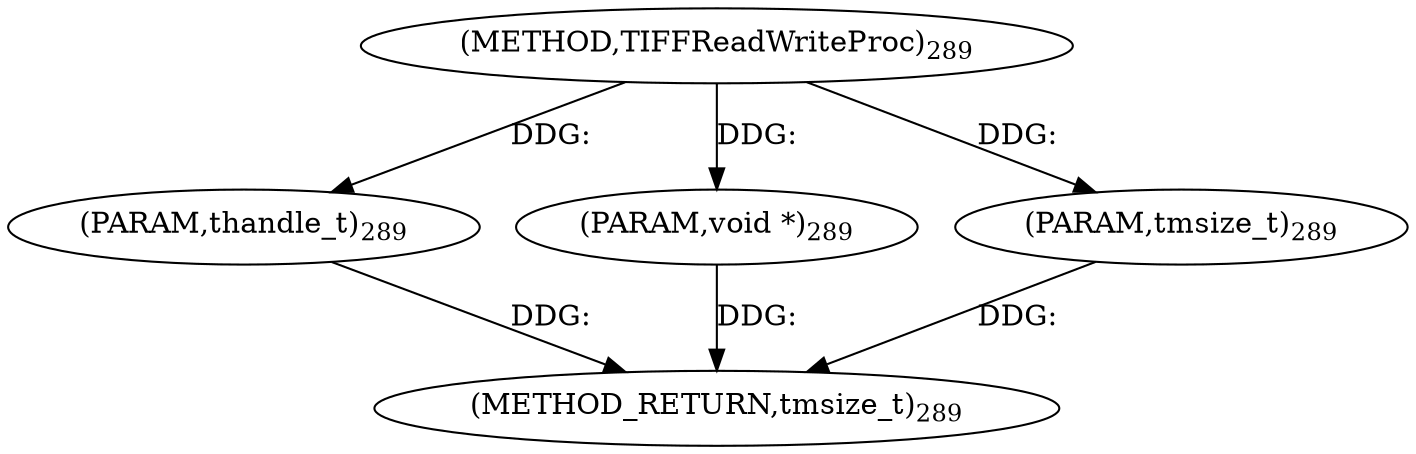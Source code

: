 digraph "TIFFReadWriteProc" {  
"8308" [label = <(METHOD,TIFFReadWriteProc)<SUB>289</SUB>> ]
"8312" [label = <(METHOD_RETURN,tmsize_t)<SUB>289</SUB>> ]
"8309" [label = <(PARAM,thandle_t)<SUB>289</SUB>> ]
"8310" [label = <(PARAM,void *)<SUB>289</SUB>> ]
"8311" [label = <(PARAM,tmsize_t)<SUB>289</SUB>> ]
  "8309" -> "8312"  [ label = "DDG: "] 
  "8310" -> "8312"  [ label = "DDG: "] 
  "8311" -> "8312"  [ label = "DDG: "] 
  "8308" -> "8309"  [ label = "DDG: "] 
  "8308" -> "8310"  [ label = "DDG: "] 
  "8308" -> "8311"  [ label = "DDG: "] 
}
